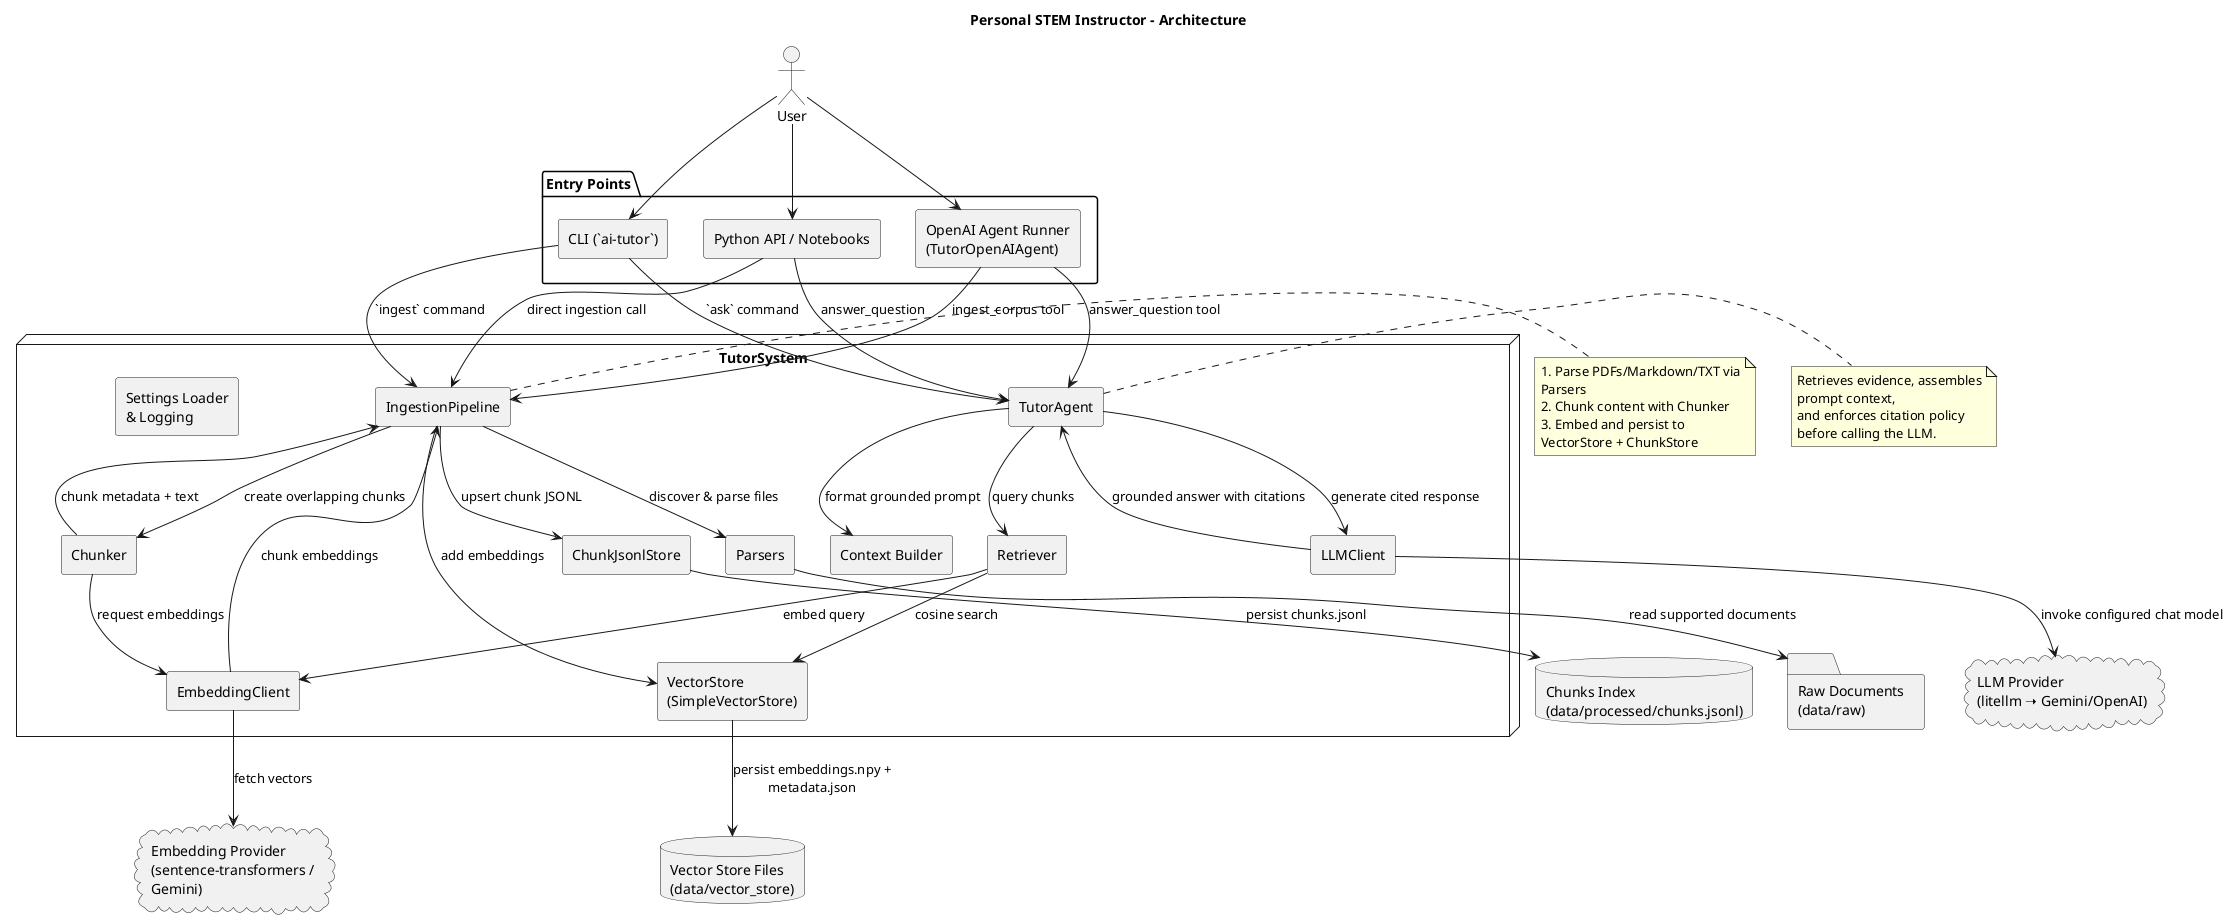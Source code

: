 @startuml
skinparam componentStyle rectangle
skinparam wrapWidth 200
skinparam maxMessageSize 200
title Personal STEM Instructor – Architecture

actor User

package "Entry Points" {
  component "CLI (`ai-tutor`)" as CLI
  component "OpenAI Agent Runner\n(TutorOpenAIAgent)" as AgentRunner
  component "Python API / Notebooks" as PythonAPI
}

node "TutorSystem" as TutorSystem {
  component "Settings Loader\n& Logging" as Settings
  component "IngestionPipeline" as Ingestion
  component "TutorAgent" as TutorAgent
  component "Retriever" as Retriever
  component "Context Builder" as ContextBuilder
  component "EmbeddingClient" as EmbeddingClient
  component "LLMClient" as LLMClient
  component "VectorStore\n(SimpleVectorStore)" as VectorStore
  component "ChunkJsonlStore" as ChunkStore
  component "Parsers" as Parsers
  component "Chunker" as Chunker
}

database "Vector Store Files\n(data/vector_store)" as VectorFS
database "Chunks Index\n(data/processed/chunks.jsonl)" as ChunkFS
folder "Raw Documents\n(data/raw)" as RawDocs
cloud "LLM Provider\n(litellm ➝ Gemini/OpenAI)" as LLMProvider
cloud "Embedding Provider\n(sentence-transformers / Gemini)" as EmbeddingProvider

User --> CLI
User --> AgentRunner
User --> PythonAPI

CLI --> Ingestion : `ingest` command
CLI --> TutorAgent : `ask` command
AgentRunner --> Ingestion : ingest_corpus tool
AgentRunner --> TutorAgent : answer_question tool
PythonAPI --> Ingestion : direct ingestion call
PythonAPI --> TutorAgent : answer_question

Ingestion --> Parsers : discover & parse files
Parsers --> RawDocs : read supported documents
Ingestion --> Chunker : create overlapping chunks
Chunker --> Ingestion : chunk metadata + text
Chunker --> EmbeddingClient : request embeddings
EmbeddingClient --> EmbeddingProvider : fetch vectors
EmbeddingClient --> Ingestion : chunk embeddings
Ingestion --> VectorStore : add embeddings
VectorStore --> VectorFS : persist embeddings.npy + metadata.json
Ingestion --> ChunkStore : upsert chunk JSONL
ChunkStore --> ChunkFS : persist chunks.jsonl

TutorAgent --> Retriever : query chunks
Retriever --> EmbeddingClient : embed query
Retriever --> VectorStore : cosine search
TutorAgent --> ContextBuilder : format grounded prompt
TutorAgent --> LLMClient : generate cited response
LLMClient --> LLMProvider : invoke configured chat model
LLMClient --> TutorAgent : grounded answer with citations

note right of Ingestion
  1. Parse PDFs/Markdown/TXT via Parsers
  2. Chunk content with Chunker
  3. Embed and persist to VectorStore + ChunkStore
end note

note right of TutorAgent
  Retrieves evidence, assembles prompt context,
  and enforces citation policy before calling the LLM.
end note

@enduml
